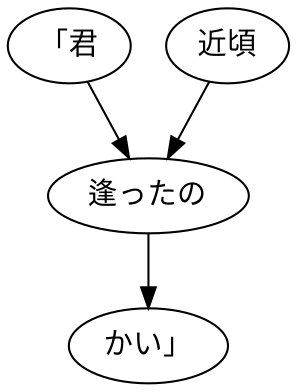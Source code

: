 digraph graph6093 {
	node0 [label="「君"];
	node1 [label="近頃"];
	node2 [label="逢ったの"];
	node3 [label="かい」"];
	node0 -> node2;
	node1 -> node2;
	node2 -> node3;
}
